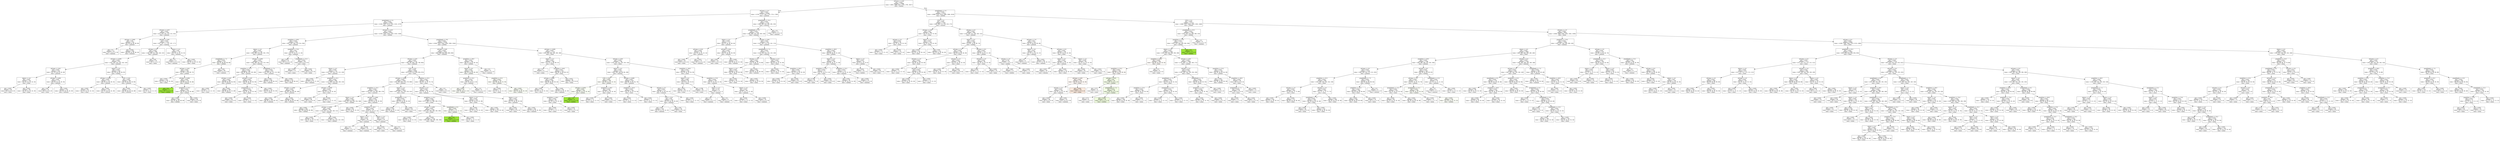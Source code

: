 digraph Tree {
node [shape=box, style="filled", color="black"] ;
0 [label="sdComm <= 0.65\ngini = 0.833\nsamples = 22896\nvalue = [3831, 3849, 3817, 3791, 3791, 3817]\nclass = median", fillcolor="#ffffff"] ;
1 [label="sdComm <= 0.2\ngini = 0.833\nsamples = 10584\nvalue = [1763, 1773, 1799, 1725, 1725, 1799]\nclass = maxmax", fillcolor="#ffffff"] ;
0 -> 1 [labeldistance=2.5, labelangle=45, headlabel="True"] ;
2 [label="graphDepth <= 3.5\ngini = 0.833\nsamples = 9360\nvalue = [1565, 1567, 1579, 1535, 1535, 1579]\nclass = maxmax", fillcolor="#ffffff"] ;
1 -> 2 ;
3 [label="sdComm <= 0.02\ngini = 0.833\nsamples = 1342\nvalue = [215, 215, 241, 215, 215, 241]\nclass = maxmax", fillcolor="#ffffff"] ;
2 -> 3 ;
4 [label="sdComp <= 0.065\ngini = 0.83\nsamples = 320\nvalue = [48, 48, 64, 48, 48, 64]\nclass = maxmax", fillcolor="#ffffff"] ;
3 -> 4 ;
5 [label="gini = 0.5\nsamples = 20\nvalue = [0, 0, 10, 0, 0, 10]\nclass = maxmax", fillcolor="#ffffff"] ;
4 -> 5 ;
6 [label="gini = 0.833\nsamples = 300\nvalue = [48, 48, 54, 48, 48, 54]\nclass = maxmax", fillcolor="#ffffff"] ;
4 -> 6 ;
7 [label="sdComp <= 0.65\ngini = 0.833\nsamples = 1022\nvalue = [167, 167, 177, 167, 167, 177]\nclass = maxmax", fillcolor="#ffffff"] ;
3 -> 7 ;
8 [label="sdComp <= 0.2\ngini = 0.833\nsamples = 896\nvalue = [148, 148, 152, 148, 148, 152]\nclass = maxmax", fillcolor="#ffffff"] ;
7 -> 8 ;
9 [label="sdComm <= 0.065\ngini = 0.833\nsamples = 876\nvalue = [144, 144, 150, 144, 144, 150]\nclass = maxmax", fillcolor="#ffffff"] ;
8 -> 9 ;
10 [label="sdComp <= 0.02\ngini = 0.833\nsamples = 318\nvalue = [52, 50, 58, 50, 50, 58]\nclass = maxmax", fillcolor="#ffffff"] ;
9 -> 10 ;
11 [label="nbproc <= 4.5\ngini = 0.833\nsamples = 144\nvalue = [24, 24, 24, 24, 24, 24]\nclass = mean", fillcolor="#ffffff"] ;
10 -> 11 ;
12 [label="gini = 0.833\nsamples = 48\nvalue = [8, 8, 8, 8, 8, 8]\nclass = mean", fillcolor="#ffffff"] ;
11 -> 12 ;
13 [label="gini = 0.833\nsamples = 96\nvalue = [16, 16, 16, 16, 16, 16]\nclass = mean", fillcolor="#ffffff"] ;
11 -> 13 ;
14 [label="sdComp <= 0.065\ngini = 0.831\nsamples = 174\nvalue = [28, 26, 34, 26, 26, 34]\nclass = maxmax", fillcolor="#ffffff"] ;
10 -> 14 ;
15 [label="gini = 0.83\nsamples = 42\nvalue = [8, 6, 8, 6, 6, 8]\nclass = mean", fillcolor="#ffffff"] ;
14 -> 15 ;
16 [label="gini = 0.831\nsamples = 132\nvalue = [20, 20, 26, 20, 20, 26]\nclass = maxmax", fillcolor="#ffffff"] ;
14 -> 16 ;
17 [label="nbproc <= 4.5\ngini = 0.833\nsamples = 558\nvalue = [92, 94, 92, 94, 94, 92]\nclass = median", fillcolor="#ffffff"] ;
9 -> 17 ;
18 [label="sdComp <= 0.055\ngini = 0.833\nsamples = 212\nvalue = [36, 36, 32, 38, 38, 32]\nclass = minmax", fillcolor="#ffffff"] ;
17 -> 18 ;
19 [label="gini = 0.833\nsamples = 84\nvalue = [14, 14, 14, 14, 14, 14]\nclass = mean", fillcolor="#ffffff"] ;
18 -> 19 ;
20 [label="gini = 0.831\nsamples = 128\nvalue = [22, 22, 18, 24, 24, 18]\nclass = minmax", fillcolor="#ffffff"] ;
18 -> 20 ;
21 [label="CCR <= 0.55\ngini = 0.833\nsamples = 346\nvalue = [56, 58, 60, 56, 56, 60]\nclass = maxmax", fillcolor="#ffffff"] ;
17 -> 21 ;
22 [label="gini = 0.833\nsamples = 274\nvalue = [44, 46, 48, 44, 44, 48]\nclass = maxmax", fillcolor="#ffffff"] ;
21 -> 22 ;
23 [label="gini = 0.833\nsamples = 72\nvalue = [12, 12, 12, 12, 12, 12]\nclass = mean", fillcolor="#ffffff"] ;
21 -> 23 ;
24 [label="gini = 0.82\nsamples = 20\nvalue = [4, 4, 2, 4, 4, 2]\nclass = mean", fillcolor="#ffffff"] ;
8 -> 24 ;
25 [label="nbproc <= 4.5\ngini = 0.83\nsamples = 126\nvalue = [19, 19, 25, 19, 19, 25]\nclass = maxmax", fillcolor="#ffffff"] ;
7 -> 25 ;
26 [label="gini = 0.5\nsamples = 12\nvalue = [0, 0, 6, 0, 0, 6]\nclass = maxmax", fillcolor="#ffffff"] ;
25 -> 26 ;
27 [label="gini = 0.833\nsamples = 114\nvalue = [19, 19, 19, 19, 19, 19]\nclass = mean", fillcolor="#ffffff"] ;
25 -> 27 ;
28 [label="sdComm <= 0.02\ngini = 0.833\nsamples = 8018\nvalue = [1350, 1352, 1338, 1320, 1320, 1338]\nclass = median", fillcolor="#ffffff"] ;
2 -> 28 ;
29 [label="graphSize <= 40.0\ngini = 0.833\nsamples = 1820\nvalue = [302, 302, 294, 314, 314, 294]\nclass = minmax", fillcolor="#ffffff"] ;
28 -> 29 ;
30 [label="nbproc <= 4.5\ngini = 0.833\nsamples = 1740\nvalue = [290, 290, 278, 302, 302, 278]\nclass = minmax", fillcolor="#ffffff"] ;
29 -> 30 ;
31 [label="graphDepth <= 7.5\ngini = 0.833\nsamples = 522\nvalue = [82, 92, 86, 88, 88, 86]\nclass = median", fillcolor="#fefffd"] ;
30 -> 31 ;
32 [label="sdComp <= 0.02\ngini = 0.833\nsamples = 462\nvalue = [74, 84, 72, 80, 80, 72]\nclass = median", fillcolor="#fefffd"] ;
31 -> 32 ;
33 [label="gini = 0.833\nsamples = 144\nvalue = [24, 24, 24, 24, 24, 24]\nclass = mean", fillcolor="#ffffff"] ;
32 -> 33 ;
34 [label="sdComp <= 0.065\ngini = 0.832\nsamples = 318\nvalue = [50, 60, 48, 56, 56, 48]\nclass = median", fillcolor="#fefffc"] ;
32 -> 34 ;
35 [label="gini = 0.0\nsamples = 2\nvalue = [0, 2, 0, 0, 0, 0]\nclass = median", fillcolor="#9de539"] ;
34 -> 35 ;
36 [label="graphSize <= 22.5\ngini = 0.832\nsamples = 316\nvalue = [50, 58, 48, 56, 56, 48]\nclass = median", fillcolor="#fefffd"] ;
34 -> 36 ;
37 [label="gini = 0.832\nsamples = 268\nvalue = [42, 50, 40, 48, 48, 40]\nclass = median", fillcolor="#fefffd"] ;
36 -> 37 ;
38 [label="gini = 0.833\nsamples = 48\nvalue = [8, 8, 8, 8, 8, 8]\nclass = mean", fillcolor="#ffffff"] ;
36 -> 38 ;
39 [label="gini = 0.82\nsamples = 60\nvalue = [8, 8, 14, 8, 8, 14]\nclass = maxmax", fillcolor="#ffffff"] ;
31 -> 39 ;
40 [label="sdComp <= 0.065\ngini = 0.833\nsamples = 1218\nvalue = [208, 198, 192, 214, 214, 192]\nclass = minmax", fillcolor="#ffffff"] ;
30 -> 40 ;
41 [label="graphSize <= 22.5\ngini = 0.833\nsamples = 596\nvalue = [98, 98, 98, 102, 102, 98]\nclass = minmax", fillcolor="#ffffff"] ;
40 -> 41 ;
42 [label="sdComp <= 0.02\ngini = 0.833\nsamples = 368\nvalue = [60, 60, 60, 64, 64, 60]\nclass = minmax", fillcolor="#ffffff"] ;
41 -> 42 ;
43 [label="gini = 0.833\nsamples = 72\nvalue = [12, 12, 12, 12, 12, 12]\nclass = mean", fillcolor="#ffffff"] ;
42 -> 43 ;
44 [label="gini = 0.833\nsamples = 296\nvalue = [48, 48, 48, 52, 52, 48]\nclass = minmax", fillcolor="#ffffff"] ;
42 -> 44 ;
45 [label="sdComp <= 0.02\ngini = 0.833\nsamples = 228\nvalue = [38, 38, 38, 38, 38, 38]\nclass = mean", fillcolor="#ffffff"] ;
41 -> 45 ;
46 [label="graphDepth <= 7.5\ngini = 0.833\nsamples = 108\nvalue = [18, 18, 18, 18, 18, 18]\nclass = mean", fillcolor="#ffffff"] ;
45 -> 46 ;
47 [label="gini = 0.833\nsamples = 36\nvalue = [6, 6, 6, 6, 6, 6]\nclass = mean", fillcolor="#ffffff"] ;
46 -> 47 ;
48 [label="gini = 0.833\nsamples = 72\nvalue = [12, 12, 12, 12, 12, 12]\nclass = mean", fillcolor="#ffffff"] ;
46 -> 48 ;
49 [label="gini = 0.833\nsamples = 120\nvalue = [20, 20, 20, 20, 20, 20]\nclass = mean", fillcolor="#ffffff"] ;
45 -> 49 ;
50 [label="graphDepth <= 7.5\ngini = 0.832\nsamples = 622\nvalue = [110, 100, 94, 112, 112, 94]\nclass = minmax", fillcolor="#ffffff"] ;
40 -> 50 ;
51 [label="gini = 0.832\nsamples = 344\nvalue = [60, 52, 52, 64, 64, 52]\nclass = minmax", fillcolor="#ffffff"] ;
50 -> 51 ;
52 [label="gini = 0.833\nsamples = 278\nvalue = [50, 48, 42, 48, 48, 42]\nclass = mean", fillcolor="#fffefd"] ;
50 -> 52 ;
53 [label="graphSize <= 75.0\ngini = 0.83\nsamples = 80\nvalue = [12, 12, 16, 12, 12, 16]\nclass = maxmax", fillcolor="#ffffff"] ;
29 -> 53 ;
54 [label="gini = 0.812\nsamples = 32\nvalue = [4, 4, 8, 4, 4, 8]\nclass = maxmax", fillcolor="#ffffff"] ;
53 -> 54 ;
55 [label="graphDepth <= 25.5\ngini = 0.833\nsamples = 48\nvalue = [8, 8, 8, 8, 8, 8]\nclass = mean", fillcolor="#ffffff"] ;
53 -> 55 ;
56 [label="gini = 0.833\nsamples = 12\nvalue = [2, 2, 2, 2, 2, 2]\nclass = mean", fillcolor="#ffffff"] ;
55 -> 56 ;
57 [label="gini = 0.833\nsamples = 36\nvalue = [6, 6, 6, 6, 6, 6]\nclass = mean", fillcolor="#ffffff"] ;
55 -> 57 ;
58 [label="graphDepth <= 9.0\ngini = 0.833\nsamples = 6198\nvalue = [1048, 1050, 1044, 1006, 1006, 1044]\nclass = median", fillcolor="#ffffff"] ;
28 -> 58 ;
59 [label="sdComp <= 0.65\ngini = 0.833\nsamples = 5022\nvalue = [844, 846, 858, 808, 808, 858]\nclass = maxmax", fillcolor="#ffffff"] ;
58 -> 59 ;
60 [label="sdComp <= 0.02\ngini = 0.833\nsamples = 4732\nvalue = [796, 792, 804, 768, 768, 804]\nclass = maxmax", fillcolor="#ffffff"] ;
59 -> 60 ;
61 [label="nbproc <= 4.5\ngini = 0.833\nsamples = 724\nvalue = [122, 118, 130, 112, 112, 130]\nclass = maxmax", fillcolor="#ffffff"] ;
60 -> 61 ;
62 [label="gini = 0.832\nsamples = 64\nvalue = [10, 10, 10, 12, 12, 10]\nclass = minmax", fillcolor="#ffffff"] ;
61 -> 62 ;
63 [label="graphSize <= 22.5\ngini = 0.832\nsamples = 660\nvalue = [112, 108, 120, 100, 100, 120]\nclass = maxmax", fillcolor="#ffffff"] ;
61 -> 63 ;
64 [label="sdComm <= 0.065\ngini = 0.832\nsamples = 540\nvalue = [92, 88, 100, 80, 80, 100]\nclass = maxmax", fillcolor="#ffffff"] ;
63 -> 64 ;
65 [label="gini = 0.831\nsamples = 280\nvalue = [48, 48, 52, 40, 40, 52]\nclass = maxmax", fillcolor="#ffffff"] ;
64 -> 65 ;
66 [label="gini = 0.832\nsamples = 260\nvalue = [44, 40, 48, 40, 40, 48]\nclass = maxmax", fillcolor="#ffffff"] ;
64 -> 66 ;
67 [label="sdComm <= 0.065\ngini = 0.833\nsamples = 120\nvalue = [20, 20, 20, 20, 20, 20]\nclass = mean", fillcolor="#ffffff"] ;
63 -> 67 ;
68 [label="gini = 0.833\nsamples = 48\nvalue = [8, 8, 8, 8, 8, 8]\nclass = mean", fillcolor="#ffffff"] ;
67 -> 68 ;
69 [label="gini = 0.833\nsamples = 72\nvalue = [12, 12, 12, 12, 12, 12]\nclass = mean", fillcolor="#ffffff"] ;
67 -> 69 ;
70 [label="CCR <= 0.55\ngini = 0.833\nsamples = 4008\nvalue = [674, 674, 674, 656, 656, 674]\nclass = mean", fillcolor="#ffffff"] ;
60 -> 70 ;
71 [label="sdComm <= 0.065\ngini = 0.833\nsamples = 3540\nvalue = [592, 592, 600, 578, 578, 600]\nclass = maxmax", fillcolor="#ffffff"] ;
70 -> 71 ;
72 [label="graphSize <= 22.5\ngini = 0.833\nsamples = 1622\nvalue = [270, 276, 278, 260, 260, 278]\nclass = maxmax", fillcolor="#ffffff"] ;
71 -> 72 ;
73 [label="nbproc <= 4.5\ngini = 0.833\nsamples = 1462\nvalue = [246, 252, 248, 234, 234, 248]\nclass = median", fillcolor="#fffffe"] ;
72 -> 73 ;
74 [label="gini = 0.833\nsamples = 560\nvalue = [96, 100, 96, 86, 86, 96]\nclass = median", fillcolor="#fefffd"] ;
73 -> 74 ;
75 [label="sdComp <= 0.065\ngini = 0.833\nsamples = 902\nvalue = [150, 152, 152, 148, 148, 152]\nclass = median", fillcolor="#ffffff"] ;
73 -> 75 ;
76 [label="gini = 0.833\nsamples = 192\nvalue = [32, 32, 32, 32, 32, 32]\nclass = mean", fillcolor="#ffffff"] ;
75 -> 76 ;
77 [label="gini = 0.833\nsamples = 710\nvalue = [118, 120, 120, 116, 116, 120]\nclass = median", fillcolor="#ffffff"] ;
75 -> 77 ;
78 [label="sdComp <= 0.065\ngini = 0.832\nsamples = 160\nvalue = [24, 24, 30, 26, 26, 30]\nclass = maxmax", fillcolor="#ffffff"] ;
72 -> 78 ;
79 [label="gini = 0.833\nsamples = 96\nvalue = [16, 16, 16, 16, 16, 16]\nclass = mean", fillcolor="#ffffff"] ;
78 -> 79 ;
80 [label="graphSize <= 40.0\ngini = 0.824\nsamples = 64\nvalue = [8, 8, 14, 10, 10, 14]\nclass = maxmax", fillcolor="#ffffff"] ;
78 -> 80 ;
81 [label="nbproc <= 4.5\ngini = 0.821\nsamples = 36\nvalue = [4, 4, 8, 6, 6, 8]\nclass = maxmax", fillcolor="#ffffff"] ;
80 -> 81 ;
82 [label="gini = 0.5\nsamples = 4\nvalue = [0, 0, 2, 0, 0, 2]\nclass = maxmax", fillcolor="#ffffff"] ;
81 -> 82 ;
83 [label="gini = 0.828\nsamples = 32\nvalue = [4, 4, 6, 6, 6, 6]\nclass = maxmax", fillcolor="#ffffff"] ;
81 -> 83 ;
84 [label="nbproc <= 4.5\ngini = 0.827\nsamples = 28\nvalue = [4, 4, 6, 4, 4, 6]\nclass = maxmax", fillcolor="#ffffff"] ;
80 -> 84 ;
85 [label="gini = 0.833\nsamples = 24\nvalue = [4, 4, 4, 4, 4, 4]\nclass = mean", fillcolor="#ffffff"] ;
84 -> 85 ;
86 [label="gini = 0.5\nsamples = 4\nvalue = [0, 0, 2, 0, 0, 2]\nclass = maxmax", fillcolor="#ffffff"] ;
84 -> 86 ;
87 [label="nbproc <= 4.5\ngini = 0.833\nsamples = 1918\nvalue = [322, 316, 322, 318, 318, 322]\nclass = mean", fillcolor="#ffffff"] ;
71 -> 87 ;
88 [label="graphDepth <= 6.5\ngini = 0.832\nsamples = 316\nvalue = [50, 50, 50, 58, 58, 50]\nclass = minmax", fillcolor="#ffffff"] ;
87 -> 88 ;
89 [label="gini = 0.832\nsamples = 280\nvalue = [44, 44, 44, 52, 52, 44]\nclass = minmax", fillcolor="#ffffff"] ;
88 -> 89 ;
90 [label="gini = 0.833\nsamples = 36\nvalue = [6, 6, 6, 6, 6, 6]\nclass = mean", fillcolor="#ffffff"] ;
88 -> 90 ;
91 [label="graphSize <= 22.5\ngini = 0.833\nsamples = 1602\nvalue = [272, 266, 272, 260, 260, 272]\nclass = mean", fillcolor="#ffffff"] ;
87 -> 91 ;
92 [label="sdComp <= 0.065\ngini = 0.833\nsamples = 1528\nvalue = [260, 252, 260, 248, 248, 260]\nclass = mean", fillcolor="#ffffff"] ;
91 -> 92 ;
93 [label="gini = 0.833\nsamples = 312\nvalue = [52, 52, 52, 52, 52, 52]\nclass = mean", fillcolor="#ffffff"] ;
92 -> 93 ;
94 [label="gini = 0.833\nsamples = 1216\nvalue = [208, 200, 208, 196, 196, 208]\nclass = mean", fillcolor="#ffffff"] ;
92 -> 94 ;
95 [label="graphDepth <= 6.5\ngini = 0.833\nsamples = 74\nvalue = [12, 14, 12, 12, 12, 12]\nclass = median", fillcolor="#fcfef9"] ;
91 -> 95 ;
96 [label="gini = 0.0\nsamples = 2\nvalue = [0, 2, 0, 0, 0, 0]\nclass = median", fillcolor="#9de539"] ;
95 -> 96 ;
97 [label="gini = 0.833\nsamples = 72\nvalue = [12, 12, 12, 12, 12, 12]\nclass = mean", fillcolor="#ffffff"] ;
95 -> 97 ;
98 [label="graphSize <= 22.5\ngini = 0.833\nsamples = 468\nvalue = [82, 82, 74, 78, 78, 74]\nclass = mean", fillcolor="#ffffff"] ;
70 -> 98 ;
99 [label="sdComp <= 0.2\ngini = 0.833\nsamples = 452\nvalue = [74, 74, 74, 78, 78, 74]\nclass = minmax", fillcolor="#ffffff"] ;
98 -> 99 ;
100 [label="nbproc <= 4.5\ngini = 0.833\nsamples = 244\nvalue = [42, 42, 38, 42, 42, 38]\nclass = mean", fillcolor="#ffffff"] ;
99 -> 100 ;
101 [label="gini = 0.833\nsamples = 84\nvalue = [14, 14, 14, 14, 14, 14]\nclass = mean", fillcolor="#ffffff"] ;
100 -> 101 ;
102 [label="gini = 0.832\nsamples = 160\nvalue = [28, 28, 24, 28, 28, 24]\nclass = mean", fillcolor="#ffffff"] ;
100 -> 102 ;
103 [label="nbproc <= 4.5\ngini = 0.833\nsamples = 208\nvalue = [32, 32, 36, 36, 36, 36]\nclass = maxmax", fillcolor="#ffffff"] ;
99 -> 103 ;
104 [label="gini = 0.833\nsamples = 48\nvalue = [8, 8, 8, 8, 8, 8]\nclass = mean", fillcolor="#ffffff"] ;
103 -> 104 ;
105 [label="gini = 0.832\nsamples = 160\nvalue = [24, 24, 28, 28, 28, 28]\nclass = maxmax", fillcolor="#ffffff"] ;
103 -> 105 ;
106 [label="gini = 0.5\nsamples = 16\nvalue = [8, 8, 0, 0, 0, 0]\nclass = mean", fillcolor="#ffffff"] ;
98 -> 106 ;
107 [label="graphSize <= 40.0\ngini = 0.831\nsamples = 290\nvalue = [48, 54, 54, 40, 40, 54]\nclass = median", fillcolor="#ffffff"] ;
59 -> 107 ;
108 [label="nbproc <= 4.5\ngini = 0.831\nsamples = 282\nvalue = [48, 54, 50, 40, 40, 50]\nclass = median", fillcolor="#fdfffc"] ;
107 -> 108 ;
109 [label="graphSize <= 22.5\ngini = 0.814\nsamples = 90\nvalue = [16, 18, 20, 8, 8, 20]\nclass = maxmax", fillcolor="#ffffff"] ;
108 -> 109 ;
110 [label="gini = 0.819\nsamples = 82\nvalue = [16, 18, 16, 8, 8, 16]\nclass = median", fillcolor="#fcfef9"] ;
109 -> 110 ;
111 [label="gini = 0.5\nsamples = 8\nvalue = [0, 0, 4, 0, 0, 4]\nclass = maxmax", fillcolor="#ffffff"] ;
109 -> 111 ;
112 [label="graphSize <= 22.5\ngini = 0.833\nsamples = 192\nvalue = [32, 36, 30, 32, 32, 30]\nclass = median", fillcolor="#fdfefa"] ;
108 -> 112 ;
113 [label="gini = 0.833\nsamples = 72\nvalue = [12, 12, 12, 12, 12, 12]\nclass = mean", fillcolor="#ffffff"] ;
112 -> 113 ;
114 [label="gini = 0.832\nsamples = 120\nvalue = [20, 24, 18, 20, 20, 18]\nclass = median", fillcolor="#fbfef7"] ;
112 -> 114 ;
115 [label="gini = 0.5\nsamples = 8\nvalue = [0, 0, 4, 0, 0, 4]\nclass = maxmax", fillcolor="#ffffff"] ;
107 -> 115 ;
116 [label="sdComm <= 0.065\ngini = 0.833\nsamples = 1176\nvalue = [204, 204, 186, 198, 198, 186]\nclass = mean", fillcolor="#ffffff"] ;
58 -> 116 ;
117 [label="nbproc <= 4.5\ngini = 0.831\nsamples = 380\nvalue = [70, 70, 52, 68, 68, 52]\nclass = mean", fillcolor="#ffffff"] ;
116 -> 117 ;
118 [label="gini = 0.5\nsamples = 4\nvalue = [2, 2, 0, 0, 0, 0]\nclass = mean", fillcolor="#ffffff"] ;
117 -> 118 ;
119 [label="graphSize <= 40.0\ngini = 0.831\nsamples = 376\nvalue = [68, 68, 52, 68, 68, 52]\nclass = mean", fillcolor="#ffffff"] ;
117 -> 119 ;
120 [label="sdComp <= 0.065\ngini = 0.833\nsamples = 280\nvalue = [48, 48, 44, 48, 48, 44]\nclass = mean", fillcolor="#ffffff"] ;
119 -> 120 ;
121 [label="gini = 0.831\nsamples = 176\nvalue = [32, 32, 24, 32, 32, 24]\nclass = mean", fillcolor="#ffffff"] ;
120 -> 121 ;
122 [label="gini = 0.831\nsamples = 104\nvalue = [16, 16, 20, 16, 16, 20]\nclass = maxmax", fillcolor="#ffffff"] ;
120 -> 122 ;
123 [label="gini = 0.812\nsamples = 96\nvalue = [20, 20, 8, 20, 20, 8]\nclass = mean", fillcolor="#ffffff"] ;
119 -> 123 ;
124 [label="sdComp <= 0.65\ngini = 0.833\nsamples = 796\nvalue = [134, 134, 134, 130, 130, 134]\nclass = mean", fillcolor="#ffffff"] ;
116 -> 124 ;
125 [label="nbproc <= 4.5\ngini = 0.833\nsamples = 612\nvalue = [100, 104, 108, 96, 96, 108]\nclass = maxmax", fillcolor="#ffffff"] ;
124 -> 125 ;
126 [label="CCR <= 0.55\ngini = 0.833\nsamples = 196\nvalue = [32, 36, 32, 32, 32, 32]\nclass = median", fillcolor="#fdfefa"] ;
125 -> 126 ;
127 [label="sdComp <= 0.055\ngini = 0.832\nsamples = 100\nvalue = [16, 20, 16, 16, 16, 16]\nclass = median", fillcolor="#fafef6"] ;
126 -> 127 ;
128 [label="graphSize <= 40.0\ngini = 0.833\nsamples = 96\nvalue = [16, 16, 16, 16, 16, 16]\nclass = mean", fillcolor="#ffffff"] ;
127 -> 128 ;
129 [label="gini = 0.833\nsamples = 72\nvalue = [12, 12, 12, 12, 12, 12]\nclass = mean", fillcolor="#ffffff"] ;
128 -> 129 ;
130 [label="gini = 0.833\nsamples = 24\nvalue = [4, 4, 4, 4, 4, 4]\nclass = mean", fillcolor="#ffffff"] ;
128 -> 130 ;
131 [label="gini = 0.0\nsamples = 4\nvalue = [0, 4, 0, 0, 0, 0]\nclass = median", fillcolor="#9de539"] ;
127 -> 131 ;
132 [label="graphSize <= 40.0\ngini = 0.833\nsamples = 96\nvalue = [16, 16, 16, 16, 16, 16]\nclass = mean", fillcolor="#ffffff"] ;
126 -> 132 ;
133 [label="gini = 0.833\nsamples = 72\nvalue = [12, 12, 12, 12, 12, 12]\nclass = mean", fillcolor="#ffffff"] ;
132 -> 133 ;
134 [label="gini = 0.833\nsamples = 24\nvalue = [4, 4, 4, 4, 4, 4]\nclass = mean", fillcolor="#ffffff"] ;
132 -> 134 ;
135 [label="sdComp <= 0.065\ngini = 0.832\nsamples = 416\nvalue = [68, 68, 76, 64, 64, 76]\nclass = maxmax", fillcolor="#ffffff"] ;
125 -> 135 ;
136 [label="graphSize <= 65.0\ngini = 0.833\nsamples = 144\nvalue = [24, 24, 24, 24, 24, 24]\nclass = mean", fillcolor="#ffffff"] ;
135 -> 136 ;
137 [label="gini = 0.833\nsamples = 72\nvalue = [12, 12, 12, 12, 12, 12]\nclass = mean", fillcolor="#ffffff"] ;
136 -> 137 ;
138 [label="gini = 0.833\nsamples = 72\nvalue = [12, 12, 12, 12, 12, 12]\nclass = mean", fillcolor="#ffffff"] ;
136 -> 138 ;
139 [label="sdComp <= 0.2\ngini = 0.831\nsamples = 272\nvalue = [44, 44, 52, 40, 40, 52]\nclass = maxmax", fillcolor="#ffffff"] ;
135 -> 139 ;
140 [label="CCR <= 0.55\ngini = 0.83\nsamples = 200\nvalue = [32, 32, 40, 28, 28, 40]\nclass = maxmax", fillcolor="#ffffff"] ;
139 -> 140 ;
141 [label="gini = 0.83\nsamples = 160\nvalue = [24, 24, 32, 24, 24, 32]\nclass = maxmax", fillcolor="#ffffff"] ;
140 -> 141 ;
142 [label="gini = 0.82\nsamples = 40\nvalue = [8, 8, 8, 4, 4, 8]\nclass = mean", fillcolor="#ffffff"] ;
140 -> 142 ;
143 [label="gini = 0.833\nsamples = 72\nvalue = [12, 12, 12, 12, 12, 12]\nclass = mean", fillcolor="#ffffff"] ;
139 -> 143 ;
144 [label="graphSize <= 40.0\ngini = 0.831\nsamples = 184\nvalue = [34, 30, 26, 34, 34, 26]\nclass = mean", fillcolor="#ffffff"] ;
124 -> 144 ;
145 [label="nbproc <= 4.5\ngini = 0.806\nsamples = 84\nvalue = [18, 18, 6, 18, 18, 6]\nclass = mean", fillcolor="#ffffff"] ;
144 -> 145 ;
146 [label="gini = 0.812\nsamples = 48\nvalue = [10, 10, 4, 10, 10, 4]\nclass = mean", fillcolor="#ffffff"] ;
145 -> 146 ;
147 [label="gini = 0.796\nsamples = 36\nvalue = [8, 8, 2, 8, 8, 2]\nclass = mean", fillcolor="#ffffff"] ;
145 -> 147 ;
148 [label="graphSize <= 75.0\ngini = 0.829\nsamples = 100\nvalue = [16, 12, 20, 16, 16, 20]\nclass = maxmax", fillcolor="#ffffff"] ;
144 -> 148 ;
149 [label="nbproc <= 4.5\ngini = 0.722\nsamples = 12\nvalue = [0, 0, 2, 4, 4, 2]\nclass = minmax", fillcolor="#ffffff"] ;
148 -> 149 ;
150 [label="gini = 0.5\nsamples = 4\nvalue = [0, 0, 2, 0, 0, 2]\nclass = maxmax", fillcolor="#ffffff"] ;
149 -> 150 ;
151 [label="gini = 0.5\nsamples = 8\nvalue = [0, 0, 0, 4, 4, 0]\nclass = minmax", fillcolor="#ffffff"] ;
149 -> 151 ;
152 [label="nbproc <= 4.5\ngini = 0.827\nsamples = 88\nvalue = [16, 12, 18, 12, 12, 18]\nclass = maxmax", fillcolor="#ffffff"] ;
148 -> 152 ;
153 [label="gini = 0.833\nsamples = 72\nvalue = [12, 12, 12, 12, 12, 12]\nclass = mean", fillcolor="#ffffff"] ;
152 -> 153 ;
154 [label="gini = 0.656\nsamples = 16\nvalue = [4, 0, 6, 0, 0, 6]\nclass = maxmax", fillcolor="#ffffff"] ;
152 -> 154 ;
155 [label="graphDepth <= 25.5\ngini = 0.833\nsamples = 1224\nvalue = [198, 206, 220, 190, 190, 220]\nclass = maxmax", fillcolor="#ffffff"] ;
1 -> 155 ;
156 [label="graphDepth <= 3.5\ngini = 0.833\nsamples = 1220\nvalue = [198, 206, 218, 190, 190, 218]\nclass = maxmax", fillcolor="#ffffff"] ;
155 -> 156 ;
157 [label="nbproc <= 4.5\ngini = 0.833\nsamples = 270\nvalue = [44, 42, 44, 48, 48, 44]\nclass = minmax", fillcolor="#ffffff"] ;
156 -> 157 ;
158 [label="sdComp <= 0.55\ngini = 0.829\nsamples = 68\nvalue = [10, 10, 14, 10, 10, 14]\nclass = maxmax", fillcolor="#ffffff"] ;
157 -> 158 ;
159 [label="gini = 0.833\nsamples = 36\nvalue = [6, 6, 6, 6, 6, 6]\nclass = mean", fillcolor="#ffffff"] ;
158 -> 159 ;
160 [label="gini = 0.812\nsamples = 32\nvalue = [4, 4, 8, 4, 4, 8]\nclass = maxmax", fillcolor="#ffffff"] ;
158 -> 160 ;
161 [label="sdComp <= 0.65\ngini = 0.832\nsamples = 202\nvalue = [34, 32, 30, 38, 38, 30]\nclass = minmax", fillcolor="#ffffff"] ;
157 -> 161 ;
162 [label="gini = 0.827\nsamples = 30\nvalue = [6, 4, 4, 6, 6, 4]\nclass = mean", fillcolor="#ffffff"] ;
161 -> 162 ;
163 [label="gini = 0.832\nsamples = 172\nvalue = [28, 28, 26, 32, 32, 26]\nclass = minmax", fillcolor="#ffffff"] ;
161 -> 163 ;
164 [label="sdComp <= 0.65\ngini = 0.832\nsamples = 950\nvalue = [154, 164, 174, 142, 142, 174]\nclass = maxmax", fillcolor="#ffffff"] ;
156 -> 164 ;
165 [label="graphDepth <= 7.5\ngini = 0.833\nsamples = 712\nvalue = [118, 118, 128, 110, 110, 128]\nclass = maxmax", fillcolor="#ffffff"] ;
164 -> 165 ;
166 [label="sdComp <= 0.2\ngini = 0.833\nsamples = 488\nvalue = [78, 78, 88, 78, 78, 88]\nclass = maxmax", fillcolor="#ffffff"] ;
165 -> 166 ;
167 [label="nbproc <= 4.5\ngini = 0.833\nsamples = 228\nvalue = [38, 38, 38, 38, 38, 38]\nclass = mean", fillcolor="#ffffff"] ;
166 -> 167 ;
168 [label="gini = 0.833\nsamples = 84\nvalue = [14, 14, 14, 14, 14, 14]\nclass = mean", fillcolor="#ffffff"] ;
167 -> 168 ;
169 [label="gini = 0.833\nsamples = 144\nvalue = [24, 24, 24, 24, 24, 24]\nclass = mean", fillcolor="#ffffff"] ;
167 -> 169 ;
170 [label="gini = 0.831\nsamples = 260\nvalue = [40, 40, 50, 40, 40, 50]\nclass = maxmax", fillcolor="#ffffff"] ;
166 -> 170 ;
171 [label="sdComp <= 0.2\ngini = 0.832\nsamples = 224\nvalue = [40, 40, 40, 32, 32, 40]\nclass = mean", fillcolor="#ffffff"] ;
165 -> 171 ;
172 [label="gini = 0.825\nsamples = 104\nvalue = [20, 20, 20, 12, 12, 20]\nclass = mean", fillcolor="#ffffff"] ;
171 -> 172 ;
173 [label="graphSize <= 65.0\ngini = 0.833\nsamples = 120\nvalue = [20, 20, 20, 20, 20, 20]\nclass = mean", fillcolor="#ffffff"] ;
171 -> 173 ;
174 [label="gini = 0.833\nsamples = 84\nvalue = [14, 14, 14, 14, 14, 14]\nclass = mean", fillcolor="#ffffff"] ;
173 -> 174 ;
175 [label="gini = 0.833\nsamples = 36\nvalue = [6, 6, 6, 6, 6, 6]\nclass = mean", fillcolor="#ffffff"] ;
173 -> 175 ;
176 [label="graphSize <= 40.0\ngini = 0.829\nsamples = 238\nvalue = [36, 46, 46, 32, 32, 46]\nclass = median", fillcolor="#ffffff"] ;
164 -> 176 ;
177 [label="nbproc <= 4.5\ngini = 0.825\nsamples = 184\nvalue = [28, 36, 38, 22, 22, 38]\nclass = maxmax", fillcolor="#ffffff"] ;
176 -> 177 ;
178 [label="graphSize <= 22.5\ngini = 0.824\nsamples = 72\nvalue = [14, 14, 14, 8, 8, 14]\nclass = mean", fillcolor="#ffffff"] ;
177 -> 178 ;
179 [label="gini = 0.796\nsamples = 36\nvalue = [8, 8, 8, 2, 2, 8]\nclass = mean", fillcolor="#ffffff"] ;
178 -> 179 ;
180 [label="gini = 0.833\nsamples = 36\nvalue = [6, 6, 6, 6, 6, 6]\nclass = mean", fillcolor="#ffffff"] ;
178 -> 180 ;
181 [label="graphSize <= 22.5\ngini = 0.823\nsamples = 112\nvalue = [14, 22, 24, 14, 14, 24]\nclass = maxmax", fillcolor="#ffffff"] ;
177 -> 181 ;
182 [label="gini = 0.831\nsamples = 96\nvalue = [14, 18, 18, 14, 14, 18]\nclass = median", fillcolor="#ffffff"] ;
181 -> 182 ;
183 [label="gini = 0.656\nsamples = 16\nvalue = [0, 4, 6, 0, 0, 6]\nclass = maxmax", fillcolor="#ffffff"] ;
181 -> 183 ;
184 [label="nbproc <= 4.5\ngini = 0.831\nsamples = 54\nvalue = [8, 10, 8, 10, 10, 8]\nclass = median", fillcolor="#ffffff"] ;
176 -> 184 ;
185 [label="gini = 0.815\nsamples = 18\nvalue = [2, 4, 2, 4, 4, 2]\nclass = median", fillcolor="#ffffff"] ;
184 -> 185 ;
186 [label="gini = 0.833\nsamples = 36\nvalue = [6, 6, 6, 6, 6, 6]\nclass = mean", fillcolor="#ffffff"] ;
184 -> 186 ;
187 [label="gini = 0.5\nsamples = 4\nvalue = [0, 0, 2, 0, 0, 2]\nclass = maxmax", fillcolor="#ffffff"] ;
155 -> 187 ;
188 [label="graphDepth <= 3.5\ngini = 0.833\nsamples = 12312\nvalue = [2068, 2076, 2018, 2066, 2066, 2018]\nclass = median", fillcolor="#ffffff"] ;
0 -> 188 [labeldistance=2.5, labelangle=-45, headlabel="False"] ;
189 [label="CCR <= 5.5\ngini = 0.832\nsamples = 1180\nvalue = [200, 204, 172, 216, 216, 172]\nclass = minmax", fillcolor="#ffffff"] ;
188 -> 189 ;
190 [label="sdComp <= 0.65\ngini = 0.83\nsamples = 380\nvalue = [70, 70, 50, 70, 70, 50]\nclass = mean", fillcolor="#ffffff"] ;
189 -> 190 ;
191 [label="sdComp <= 0.2\ngini = 0.833\nsamples = 96\nvalue = [16, 16, 16, 16, 16, 16]\nclass = mean", fillcolor="#ffffff"] ;
190 -> 191 ;
192 [label="gini = 0.833\nsamples = 72\nvalue = [12, 12, 12, 12, 12, 12]\nclass = mean", fillcolor="#ffffff"] ;
191 -> 192 ;
193 [label="gini = 0.833\nsamples = 24\nvalue = [4, 4, 4, 4, 4, 4]\nclass = mean", fillcolor="#ffffff"] ;
191 -> 193 ;
194 [label="nbproc <= 4.5\ngini = 0.827\nsamples = 284\nvalue = [54, 54, 34, 54, 54, 34]\nclass = mean", fillcolor="#ffffff"] ;
190 -> 194 ;
195 [label="gini = 0.822\nsamples = 132\nvalue = [26, 26, 14, 26, 26, 14]\nclass = mean", fillcolor="#ffffff"] ;
194 -> 195 ;
196 [label="gini = 0.83\nsamples = 152\nvalue = [28, 28, 20, 28, 28, 20]\nclass = mean", fillcolor="#ffffff"] ;
194 -> 196 ;
197 [label="sdComp <= 6.5\ngini = 0.832\nsamples = 800\nvalue = [130, 134, 122, 146, 146, 122]\nclass = minmax", fillcolor="#ffffff"] ;
189 -> 197 ;
198 [label="nbproc <= 4.5\ngini = 0.833\nsamples = 468\nvalue = [76, 80, 76, 80, 80, 76]\nclass = median", fillcolor="#ffffff"] ;
197 -> 198 ;
199 [label="sdComp <= 2.0\ngini = 0.833\nsamples = 348\nvalue = [58, 58, 58, 58, 58, 58]\nclass = mean", fillcolor="#ffffff"] ;
198 -> 199 ;
200 [label="sdComm <= 2.0\ngini = 0.833\nsamples = 240\nvalue = [40, 40, 40, 40, 40, 40]\nclass = mean", fillcolor="#ffffff"] ;
199 -> 200 ;
201 [label="gini = 0.833\nsamples = 72\nvalue = [12, 12, 12, 12, 12, 12]\nclass = mean", fillcolor="#ffffff"] ;
200 -> 201 ;
202 [label="sdComm <= 6.5\ngini = 0.833\nsamples = 168\nvalue = [28, 28, 28, 28, 28, 28]\nclass = mean", fillcolor="#ffffff"] ;
200 -> 202 ;
203 [label="gini = 0.833\nsamples = 96\nvalue = [16, 16, 16, 16, 16, 16]\nclass = mean", fillcolor="#ffffff"] ;
202 -> 203 ;
204 [label="gini = 0.833\nsamples = 72\nvalue = [12, 12, 12, 12, 12, 12]\nclass = mean", fillcolor="#ffffff"] ;
202 -> 204 ;
205 [label="sdComm <= 5.5\ngini = 0.833\nsamples = 108\nvalue = [18, 18, 18, 18, 18, 18]\nclass = mean", fillcolor="#ffffff"] ;
199 -> 205 ;
206 [label="gini = 0.833\nsamples = 60\nvalue = [10, 10, 10, 10, 10, 10]\nclass = mean", fillcolor="#ffffff"] ;
205 -> 206 ;
207 [label="gini = 0.833\nsamples = 48\nvalue = [8, 8, 8, 8, 8, 8]\nclass = mean", fillcolor="#ffffff"] ;
205 -> 207 ;
208 [label="sdComm <= 6.5\ngini = 0.832\nsamples = 120\nvalue = [18, 22, 18, 22, 22, 18]\nclass = median", fillcolor="#ffffff"] ;
198 -> 208 ;
209 [label="sdComm <= 2.0\ngini = 0.833\nsamples = 96\nvalue = [16, 16, 16, 16, 16, 16]\nclass = mean", fillcolor="#ffffff"] ;
208 -> 209 ;
210 [label="gini = 0.833\nsamples = 72\nvalue = [12, 12, 12, 12, 12, 12]\nclass = mean", fillcolor="#ffffff"] ;
209 -> 210 ;
211 [label="gini = 0.833\nsamples = 24\nvalue = [4, 4, 4, 4, 4, 4]\nclass = mean", fillcolor="#ffffff"] ;
209 -> 211 ;
212 [label="sdComp <= 2.0\ngini = 0.792\nsamples = 24\nvalue = [2, 6, 2, 6, 6, 2]\nclass = median", fillcolor="#ffffff"] ;
208 -> 212 ;
213 [label="gini = 0.667\nsamples = 12\nvalue = [0, 4, 0, 4, 4, 0]\nclass = median", fillcolor="#ffffff"] ;
212 -> 213 ;
214 [label="gini = 0.833\nsamples = 12\nvalue = [2, 2, 2, 2, 2, 2]\nclass = mean", fillcolor="#ffffff"] ;
212 -> 214 ;
215 [label="sdComm <= 2.0\ngini = 0.83\nsamples = 332\nvalue = [54, 54, 46, 66, 66, 46]\nclass = minmax", fillcolor="#ffffff"] ;
197 -> 215 ;
216 [label="nbproc <= 4.5\ngini = 0.812\nsamples = 96\nvalue = [12, 12, 12, 24, 24, 12]\nclass = minmax", fillcolor="#ffffff"] ;
215 -> 216 ;
217 [label="gini = 0.5\nsamples = 8\nvalue = [0, 0, 0, 4, 4, 0]\nclass = minmax", fillcolor="#ffffff"] ;
216 -> 217 ;
218 [label="gini = 0.822\nsamples = 88\nvalue = [12, 12, 12, 20, 20, 12]\nclass = minmax", fillcolor="#ffffff"] ;
216 -> 218 ;
219 [label="sdComm <= 6.5\ngini = 0.832\nsamples = 236\nvalue = [42, 42, 34, 42, 42, 34]\nclass = mean", fillcolor="#ffffff"] ;
215 -> 219 ;
220 [label="nbproc <= 4.5\ngini = 0.831\nsamples = 168\nvalue = [28, 28, 24, 32, 32, 24]\nclass = minmax", fillcolor="#ffffff"] ;
219 -> 220 ;
221 [label="gini = 0.827\nsamples = 56\nvalue = [8, 8, 8, 12, 12, 8]\nclass = minmax", fillcolor="#ffffff"] ;
220 -> 221 ;
222 [label="gini = 0.832\nsamples = 112\nvalue = [20, 20, 16, 20, 20, 16]\nclass = mean", fillcolor="#ffffff"] ;
220 -> 222 ;
223 [label="nbproc <= 4.5\ngini = 0.829\nsamples = 68\nvalue = [14, 14, 10, 10, 10, 10]\nclass = mean", fillcolor="#ffffff"] ;
219 -> 223 ;
224 [label="gini = 0.833\nsamples = 36\nvalue = [6, 6, 6, 6, 6, 6]\nclass = mean", fillcolor="#ffffff"] ;
223 -> 224 ;
225 [label="gini = 0.812\nsamples = 32\nvalue = [8, 8, 4, 4, 4, 4]\nclass = mean", fillcolor="#ffffff"] ;
223 -> 225 ;
226 [label="CCR <= 5.5\ngini = 0.833\nsamples = 11132\nvalue = [1868, 1872, 1846, 1850, 1850, 1846]\nclass = median", fillcolor="#ffffff"] ;
188 -> 226 ;
227 [label="graphDepth <= 25.5\ngini = 0.833\nsamples = 1280\nvalue = [220, 224, 210, 208, 208, 210]\nclass = median", fillcolor="#fffffe"] ;
226 -> 227 ;
228 [label="graphSize <= 75.0\ngini = 0.833\nsamples = 1272\nvalue = [220, 224, 206, 208, 208, 206]\nclass = median", fillcolor="#fffffe"] ;
227 -> 228 ;
229 [label="nbproc <= 4.5\ngini = 0.833\nsamples = 1268\nvalue = [220, 220, 206, 208, 208, 206]\nclass = mean", fillcolor="#ffffff"] ;
228 -> 229 ;
230 [label="graphSize <= 40.0\ngini = 0.829\nsamples = 208\nvalue = [44, 40, 34, 28, 28, 34]\nclass = mean", fillcolor="#fefcfa"] ;
229 -> 230 ;
231 [label="graphSize <= 22.5\ngini = 0.831\nsamples = 200\nvalue = [40, 36, 34, 28, 28, 34]\nclass = mean", fillcolor="#fefcfa"] ;
230 -> 231 ;
232 [label="sdComp <= 0.65\ngini = 0.831\nsamples = 156\nvalue = [32, 24, 26, 24, 24, 26]\nclass = mean", fillcolor="#fef9f6"] ;
231 -> 232 ;
233 [label="sdComp <= 0.2\ngini = 0.833\nsamples = 100\nvalue = [16, 16, 18, 16, 16, 18]\nclass = maxmax", fillcolor="#ffffff"] ;
232 -> 233 ;
234 [label="gini = 0.833\nsamples = 48\nvalue = [8, 8, 8, 8, 8, 8]\nclass = mean", fillcolor="#ffffff"] ;
233 -> 234 ;
235 [label="gini = 0.831\nsamples = 52\nvalue = [8, 8, 10, 8, 8, 10]\nclass = maxmax", fillcolor="#ffffff"] ;
233 -> 235 ;
236 [label="gini = 0.816\nsamples = 56\nvalue = [16, 8, 8, 8, 8, 8]\nclass = mean", fillcolor="#fbeade"] ;
232 -> 236 ;
237 [label="sdComp <= 0.55\ngini = 0.81\nsamples = 44\nvalue = [8, 12, 8, 4, 4, 8]\nclass = median", fillcolor="#f4fce9"] ;
231 -> 237 ;
238 [label="gini = 0.75\nsamples = 8\nvalue = [2, 2, 2, 0, 0, 2]\nclass = mean", fillcolor="#ffffff"] ;
237 -> 238 ;
239 [label="graphDepth <= 7.5\ngini = 0.815\nsamples = 36\nvalue = [6, 10, 6, 4, 4, 6]\nclass = median", fillcolor="#f2fce5"] ;
237 -> 239 ;
240 [label="gini = 0.75\nsamples = 8\nvalue = [2, 2, 2, 0, 0, 2]\nclass = mean", fillcolor="#ffffff"] ;
239 -> 240 ;
241 [label="gini = 0.816\nsamples = 28\nvalue = [4, 8, 4, 4, 4, 4]\nclass = median", fillcolor="#effbde"] ;
239 -> 241 ;
242 [label="gini = 0.5\nsamples = 8\nvalue = [4, 4, 0, 0, 0, 0]\nclass = mean", fillcolor="#ffffff"] ;
230 -> 242 ;
243 [label="sdComp <= 0.65\ngini = 0.833\nsamples = 1060\nvalue = [176, 180, 172, 180, 180, 172]\nclass = median", fillcolor="#ffffff"] ;
229 -> 243 ;
244 [label="sdComp <= 0.2\ngini = 0.833\nsamples = 816\nvalue = [136, 136, 136, 136, 136, 136]\nclass = mean", fillcolor="#ffffff"] ;
243 -> 244 ;
245 [label="graphDepth <= 7.5\ngini = 0.833\nsamples = 324\nvalue = [54, 54, 54, 54, 54, 54]\nclass = mean", fillcolor="#ffffff"] ;
244 -> 245 ;
246 [label="graphSize <= 22.5\ngini = 0.833\nsamples = 180\nvalue = [30, 30, 30, 30, 30, 30]\nclass = mean", fillcolor="#ffffff"] ;
245 -> 246 ;
247 [label="gini = 0.833\nsamples = 168\nvalue = [28, 28, 28, 28, 28, 28]\nclass = mean", fillcolor="#ffffff"] ;
246 -> 247 ;
248 [label="gini = 0.833\nsamples = 12\nvalue = [2, 2, 2, 2, 2, 2]\nclass = mean", fillcolor="#ffffff"] ;
246 -> 248 ;
249 [label="graphDepth <= 13.5\ngini = 0.833\nsamples = 144\nvalue = [24, 24, 24, 24, 24, 24]\nclass = mean", fillcolor="#ffffff"] ;
245 -> 249 ;
250 [label="gini = 0.833\nsamples = 72\nvalue = [12, 12, 12, 12, 12, 12]\nclass = mean", fillcolor="#ffffff"] ;
249 -> 250 ;
251 [label="gini = 0.833\nsamples = 72\nvalue = [12, 12, 12, 12, 12, 12]\nclass = mean", fillcolor="#ffffff"] ;
249 -> 251 ;
252 [label="graphDepth <= 7.5\ngini = 0.833\nsamples = 492\nvalue = [82, 82, 82, 82, 82, 82]\nclass = mean", fillcolor="#ffffff"] ;
244 -> 252 ;
253 [label="graphSize <= 22.5\ngini = 0.833\nsamples = 468\nvalue = [78, 78, 78, 78, 78, 78]\nclass = mean", fillcolor="#ffffff"] ;
252 -> 253 ;
254 [label="gini = 0.833\nsamples = 444\nvalue = [74, 74, 74, 74, 74, 74]\nclass = mean", fillcolor="#ffffff"] ;
253 -> 254 ;
255 [label="gini = 0.833\nsamples = 24\nvalue = [4, 4, 4, 4, 4, 4]\nclass = mean", fillcolor="#ffffff"] ;
253 -> 255 ;
256 [label="gini = 0.833\nsamples = 24\nvalue = [4, 4, 4, 4, 4, 4]\nclass = mean", fillcolor="#ffffff"] ;
252 -> 256 ;
257 [label="graphSize <= 22.5\ngini = 0.832\nsamples = 244\nvalue = [40, 44, 36, 44, 44, 36]\nclass = median", fillcolor="#ffffff"] ;
243 -> 257 ;
258 [label="gini = 0.831\nsamples = 196\nvalue = [32, 36, 28, 36, 36, 28]\nclass = median", fillcolor="#ffffff"] ;
257 -> 258 ;
259 [label="graphSize <= 40.0\ngini = 0.833\nsamples = 48\nvalue = [8, 8, 8, 8, 8, 8]\nclass = mean", fillcolor="#ffffff"] ;
257 -> 259 ;
260 [label="graphDepth <= 7.5\ngini = 0.833\nsamples = 36\nvalue = [6, 6, 6, 6, 6, 6]\nclass = mean", fillcolor="#ffffff"] ;
259 -> 260 ;
261 [label="gini = 0.833\nsamples = 12\nvalue = [2, 2, 2, 2, 2, 2]\nclass = mean", fillcolor="#ffffff"] ;
260 -> 261 ;
262 [label="gini = 0.833\nsamples = 24\nvalue = [4, 4, 4, 4, 4, 4]\nclass = mean", fillcolor="#ffffff"] ;
260 -> 262 ;
263 [label="gini = 0.833\nsamples = 12\nvalue = [2, 2, 2, 2, 2, 2]\nclass = mean", fillcolor="#ffffff"] ;
259 -> 263 ;
264 [label="gini = 0.0\nsamples = 4\nvalue = [0, 4, 0, 0, 0, 0]\nclass = median", fillcolor="#9de539"] ;
228 -> 264 ;
265 [label="gini = 0.5\nsamples = 8\nvalue = [0, 0, 4, 0, 0, 4]\nclass = maxmax", fillcolor="#ffffff"] ;
227 -> 265 ;
266 [label="sdComm <= 2.0\ngini = 0.833\nsamples = 9852\nvalue = [1648, 1648, 1636, 1642, 1642, 1636]\nclass = mean", fillcolor="#ffffff"] ;
226 -> 266 ;
267 [label="graphSize <= 75.0\ngini = 0.833\nsamples = 3364\nvalue = [558, 562, 556, 566, 566, 556]\nclass = minmax", fillcolor="#ffffff"] ;
266 -> 267 ;
268 [label="nbproc <= 4.5\ngini = 0.833\nsamples = 2894\nvalue = [484, 482, 482, 482, 482, 482]\nclass = mean", fillcolor="#ffffff"] ;
267 -> 268 ;
269 [label="graphSize <= 40.0\ngini = 0.833\nsamples = 1788\nvalue = [298, 298, 294, 302, 302, 294]\nclass = minmax", fillcolor="#ffffff"] ;
268 -> 269 ;
270 [label="sdComp <= 6.5\ngini = 0.833\nsamples = 1240\nvalue = [208, 204, 202, 212, 212, 202]\nclass = minmax", fillcolor="#ffffff"] ;
269 -> 270 ;
271 [label="graphSize <= 22.5\ngini = 0.833\nsamples = 848\nvalue = [144, 140, 138, 144, 144, 138]\nclass = mean", fillcolor="#ffffff"] ;
270 -> 271 ;
272 [label="sdComp <= 2.0\ngini = 0.833\nsamples = 416\nvalue = [72, 68, 66, 72, 72, 66]\nclass = mean", fillcolor="#ffffff"] ;
271 -> 272 ;
273 [label="gini = 0.832\nsamples = 144\nvalue = [26, 22, 22, 26, 26, 22]\nclass = mean", fillcolor="#ffffff"] ;
272 -> 273 ;
274 [label="gini = 0.833\nsamples = 272\nvalue = [46, 46, 44, 46, 46, 44]\nclass = mean", fillcolor="#ffffff"] ;
272 -> 274 ;
275 [label="sdComp <= 2.0\ngini = 0.833\nsamples = 432\nvalue = [72, 72, 72, 72, 72, 72]\nclass = mean", fillcolor="#ffffff"] ;
271 -> 275 ;
276 [label="graphDepth <= 7.5\ngini = 0.833\nsamples = 264\nvalue = [44, 44, 44, 44, 44, 44]\nclass = mean", fillcolor="#ffffff"] ;
275 -> 276 ;
277 [label="gini = 0.833\nsamples = 48\nvalue = [8, 8, 8, 8, 8, 8]\nclass = mean", fillcolor="#ffffff"] ;
276 -> 277 ;
278 [label="gini = 0.833\nsamples = 216\nvalue = [36, 36, 36, 36, 36, 36]\nclass = mean", fillcolor="#ffffff"] ;
276 -> 278 ;
279 [label="gini = 0.833\nsamples = 168\nvalue = [28, 28, 28, 28, 28, 28]\nclass = mean", fillcolor="#ffffff"] ;
275 -> 279 ;
280 [label="graphDepth <= 7.5\ngini = 0.833\nsamples = 392\nvalue = [64, 64, 64, 68, 68, 64]\nclass = minmax", fillcolor="#ffffff"] ;
270 -> 280 ;
281 [label="graphSize <= 22.5\ngini = 0.833\nsamples = 384\nvalue = [64, 64, 64, 64, 64, 64]\nclass = mean", fillcolor="#ffffff"] ;
280 -> 281 ;
282 [label="gini = 0.833\nsamples = 360\nvalue = [60, 60, 60, 60, 60, 60]\nclass = mean", fillcolor="#ffffff"] ;
281 -> 282 ;
283 [label="gini = 0.833\nsamples = 24\nvalue = [4, 4, 4, 4, 4, 4]\nclass = mean", fillcolor="#ffffff"] ;
281 -> 283 ;
284 [label="gini = 0.5\nsamples = 8\nvalue = [0, 0, 0, 4, 4, 0]\nclass = minmax", fillcolor="#ffffff"] ;
280 -> 284 ;
285 [label="sdComp <= 6.5\ngini = 0.833\nsamples = 548\nvalue = [90, 94, 92, 90, 90, 92]\nclass = median", fillcolor="#fffffe"] ;
269 -> 285 ;
286 [label="sdComp <= 2.0\ngini = 0.833\nsamples = 472\nvalue = [78, 82, 78, 78, 78, 78]\nclass = median", fillcolor="#fefffd"] ;
285 -> 286 ;
287 [label="graphDepth <= 12.5\ngini = 0.833\nsamples = 324\nvalue = [54, 54, 54, 54, 54, 54]\nclass = mean", fillcolor="#ffffff"] ;
286 -> 287 ;
288 [label="gini = 0.833\nsamples = 96\nvalue = [16, 16, 16, 16, 16, 16]\nclass = mean", fillcolor="#ffffff"] ;
287 -> 288 ;
289 [label="gini = 0.833\nsamples = 228\nvalue = [38, 38, 38, 38, 38, 38]\nclass = mean", fillcolor="#ffffff"] ;
287 -> 289 ;
290 [label="graphDepth <= 12.5\ngini = 0.833\nsamples = 148\nvalue = [24, 28, 24, 24, 24, 24]\nclass = median", fillcolor="#fcfef9"] ;
286 -> 290 ;
291 [label="gini = 0.833\nsamples = 12\nvalue = [2, 2, 2, 2, 2, 2]\nclass = mean", fillcolor="#ffffff"] ;
290 -> 291 ;
292 [label="gini = 0.833\nsamples = 136\nvalue = [22, 26, 22, 22, 22, 22]\nclass = median", fillcolor="#fcfef8"] ;
290 -> 292 ;
293 [label="graphDepth <= 12.5\ngini = 0.832\nsamples = 76\nvalue = [12, 12, 14, 12, 12, 14]\nclass = maxmax", fillcolor="#ffffff"] ;
285 -> 293 ;
294 [label="gini = 0.5\nsamples = 4\nvalue = [0, 0, 2, 0, 0, 2]\nclass = maxmax", fillcolor="#ffffff"] ;
293 -> 294 ;
295 [label="gini = 0.833\nsamples = 72\nvalue = [12, 12, 12, 12, 12, 12]\nclass = mean", fillcolor="#ffffff"] ;
293 -> 295 ;
296 [label="sdComp <= 6.5\ngini = 0.833\nsamples = 1106\nvalue = [186, 184, 188, 180, 180, 188]\nclass = maxmax", fillcolor="#ffffff"] ;
268 -> 296 ;
297 [label="sdComp <= 2.0\ngini = 0.833\nsamples = 840\nvalue = [140, 140, 140, 140, 140, 140]\nclass = mean", fillcolor="#ffffff"] ;
296 -> 297 ;
298 [label="graphDepth <= 6.5\ngini = 0.833\nsamples = 276\nvalue = [46, 46, 46, 46, 46, 46]\nclass = mean", fillcolor="#ffffff"] ;
297 -> 298 ;
299 [label="gini = 0.833\nsamples = 96\nvalue = [16, 16, 16, 16, 16, 16]\nclass = mean", fillcolor="#ffffff"] ;
298 -> 299 ;
300 [label="graphSize <= 40.0\ngini = 0.833\nsamples = 180\nvalue = [30, 30, 30, 30, 30, 30]\nclass = mean", fillcolor="#ffffff"] ;
298 -> 300 ;
301 [label="gini = 0.833\nsamples = 96\nvalue = [16, 16, 16, 16, 16, 16]\nclass = mean", fillcolor="#ffffff"] ;
300 -> 301 ;
302 [label="gini = 0.833\nsamples = 84\nvalue = [14, 14, 14, 14, 14, 14]\nclass = mean", fillcolor="#ffffff"] ;
300 -> 302 ;
303 [label="graphSize <= 22.5\ngini = 0.833\nsamples = 564\nvalue = [94, 94, 94, 94, 94, 94]\nclass = mean", fillcolor="#ffffff"] ;
297 -> 303 ;
304 [label="gini = 0.833\nsamples = 216\nvalue = [36, 36, 36, 36, 36, 36]\nclass = mean", fillcolor="#ffffff"] ;
303 -> 304 ;
305 [label="graphDepth <= 6.5\ngini = 0.833\nsamples = 348\nvalue = [58, 58, 58, 58, 58, 58]\nclass = mean", fillcolor="#ffffff"] ;
303 -> 305 ;
306 [label="gini = 0.833\nsamples = 72\nvalue = [12, 12, 12, 12, 12, 12]\nclass = mean", fillcolor="#ffffff"] ;
305 -> 306 ;
307 [label="graphDepth <= 9.0\ngini = 0.833\nsamples = 276\nvalue = [46, 46, 46, 46, 46, 46]\nclass = mean", fillcolor="#ffffff"] ;
305 -> 307 ;
308 [label="gini = 0.833\nsamples = 24\nvalue = [4, 4, 4, 4, 4, 4]\nclass = mean", fillcolor="#ffffff"] ;
307 -> 308 ;
309 [label="graphDepth <= 13.5\ngini = 0.833\nsamples = 252\nvalue = [42, 42, 42, 42, 42, 42]\nclass = mean", fillcolor="#ffffff"] ;
307 -> 309 ;
310 [label="gini = 0.833\nsamples = 108\nvalue = [18, 18, 18, 18, 18, 18]\nclass = mean", fillcolor="#ffffff"] ;
309 -> 310 ;
311 [label="gini = 0.833\nsamples = 144\nvalue = [24, 24, 24, 24, 24, 24]\nclass = mean", fillcolor="#ffffff"] ;
309 -> 311 ;
312 [label="graphDepth <= 7.5\ngini = 0.832\nsamples = 266\nvalue = [46, 44, 48, 40, 40, 48]\nclass = maxmax", fillcolor="#ffffff"] ;
296 -> 312 ;
313 [label="gini = 0.831\nsamples = 182\nvalue = [32, 30, 34, 26, 26, 34]\nclass = maxmax", fillcolor="#ffffff"] ;
312 -> 313 ;
314 [label="graphSize <= 40.0\ngini = 0.833\nsamples = 84\nvalue = [14, 14, 14, 14, 14, 14]\nclass = mean", fillcolor="#ffffff"] ;
312 -> 314 ;
315 [label="gini = 0.833\nsamples = 24\nvalue = [4, 4, 4, 4, 4, 4]\nclass = mean", fillcolor="#ffffff"] ;
314 -> 315 ;
316 [label="gini = 0.833\nsamples = 60\nvalue = [10, 10, 10, 10, 10, 10]\nclass = mean", fillcolor="#ffffff"] ;
314 -> 316 ;
317 [label="sdComp <= 2.0\ngini = 0.833\nsamples = 470\nvalue = [74, 80, 74, 84, 84, 74]\nclass = minmax", fillcolor="#ffffff"] ;
267 -> 317 ;
318 [label="graphDepth <= 25.5\ngini = 0.833\nsamples = 264\nvalue = [44, 44, 44, 44, 44, 44]\nclass = mean", fillcolor="#ffffff"] ;
317 -> 318 ;
319 [label="nbproc <= 4.5\ngini = 0.833\nsamples = 72\nvalue = [12, 12, 12, 12, 12, 12]\nclass = mean", fillcolor="#ffffff"] ;
318 -> 319 ;
320 [label="gini = 0.833\nsamples = 48\nvalue = [8, 8, 8, 8, 8, 8]\nclass = mean", fillcolor="#ffffff"] ;
319 -> 320 ;
321 [label="gini = 0.833\nsamples = 24\nvalue = [4, 4, 4, 4, 4, 4]\nclass = mean", fillcolor="#ffffff"] ;
319 -> 321 ;
322 [label="nbproc <= 4.5\ngini = 0.833\nsamples = 192\nvalue = [32, 32, 32, 32, 32, 32]\nclass = mean", fillcolor="#ffffff"] ;
318 -> 322 ;
323 [label="gini = 0.833\nsamples = 72\nvalue = [12, 12, 12, 12, 12, 12]\nclass = mean", fillcolor="#ffffff"] ;
322 -> 323 ;
324 [label="gini = 0.833\nsamples = 120\nvalue = [20, 20, 20, 20, 20, 20]\nclass = mean", fillcolor="#ffffff"] ;
322 -> 324 ;
325 [label="graphDepth <= 25.5\ngini = 0.83\nsamples = 206\nvalue = [30, 36, 30, 40, 40, 30]\nclass = minmax", fillcolor="#ffffff"] ;
317 -> 325 ;
326 [label="gini = 0.5\nsamples = 8\nvalue = [0, 0, 0, 4, 4, 0]\nclass = minmax", fillcolor="#ffffff"] ;
325 -> 326 ;
327 [label="sdComp <= 6.5\ngini = 0.832\nsamples = 198\nvalue = [30, 36, 30, 36, 36, 30]\nclass = median", fillcolor="#ffffff"] ;
325 -> 327 ;
328 [label="gini = 0.833\nsamples = 60\nvalue = [10, 10, 10, 10, 10, 10]\nclass = mean", fillcolor="#ffffff"] ;
327 -> 328 ;
329 [label="nbproc <= 4.5\ngini = 0.83\nsamples = 138\nvalue = [20, 26, 20, 26, 26, 20]\nclass = median", fillcolor="#ffffff"] ;
327 -> 329 ;
330 [label="gini = 0.829\nsamples = 114\nvalue = [16, 22, 16, 22, 22, 16]\nclass = median", fillcolor="#ffffff"] ;
329 -> 330 ;
331 [label="gini = 0.833\nsamples = 24\nvalue = [4, 4, 4, 4, 4, 4]\nclass = mean", fillcolor="#ffffff"] ;
329 -> 331 ;
332 [label="sdComp <= 6.5\ngini = 0.833\nsamples = 6488\nvalue = [1090, 1086, 1080, 1076, 1076, 1080]\nclass = mean", fillcolor="#ffffff"] ;
266 -> 332 ;
333 [label="graphSize <= 22.5\ngini = 0.833\nsamples = 5004\nvalue = [834, 834, 834, 834, 834, 834]\nclass = mean", fillcolor="#ffffff"] ;
332 -> 333 ;
334 [label="sdComm <= 6.5\ngini = 0.833\nsamples = 1272\nvalue = [212, 212, 212, 212, 212, 212]\nclass = mean", fillcolor="#ffffff"] ;
333 -> 334 ;
335 [label="nbproc <= 4.5\ngini = 0.833\nsamples = 672\nvalue = [112, 112, 112, 112, 112, 112]\nclass = mean", fillcolor="#ffffff"] ;
334 -> 335 ;
336 [label="sdComp <= 2.0\ngini = 0.833\nsamples = 480\nvalue = [80, 80, 80, 80, 80, 80]\nclass = mean", fillcolor="#ffffff"] ;
335 -> 336 ;
337 [label="gini = 0.833\nsamples = 264\nvalue = [44, 44, 44, 44, 44, 44]\nclass = mean", fillcolor="#ffffff"] ;
336 -> 337 ;
338 [label="gini = 0.833\nsamples = 216\nvalue = [36, 36, 36, 36, 36, 36]\nclass = mean", fillcolor="#ffffff"] ;
336 -> 338 ;
339 [label="sdComp <= 2.0\ngini = 0.833\nsamples = 192\nvalue = [32, 32, 32, 32, 32, 32]\nclass = mean", fillcolor="#ffffff"] ;
335 -> 339 ;
340 [label="gini = 0.833\nsamples = 72\nvalue = [12, 12, 12, 12, 12, 12]\nclass = mean", fillcolor="#ffffff"] ;
339 -> 340 ;
341 [label="gini = 0.833\nsamples = 120\nvalue = [20, 20, 20, 20, 20, 20]\nclass = mean", fillcolor="#ffffff"] ;
339 -> 341 ;
342 [label="sdComp <= 2.0\ngini = 0.833\nsamples = 600\nvalue = [100, 100, 100, 100, 100, 100]\nclass = mean", fillcolor="#ffffff"] ;
334 -> 342 ;
343 [label="nbproc <= 4.5\ngini = 0.833\nsamples = 408\nvalue = [68, 68, 68, 68, 68, 68]\nclass = mean", fillcolor="#ffffff"] ;
342 -> 343 ;
344 [label="gini = 0.833\nsamples = 216\nvalue = [36, 36, 36, 36, 36, 36]\nclass = mean", fillcolor="#ffffff"] ;
343 -> 344 ;
345 [label="gini = 0.833\nsamples = 192\nvalue = [32, 32, 32, 32, 32, 32]\nclass = mean", fillcolor="#ffffff"] ;
343 -> 345 ;
346 [label="nbproc <= 4.5\ngini = 0.833\nsamples = 192\nvalue = [32, 32, 32, 32, 32, 32]\nclass = mean", fillcolor="#ffffff"] ;
342 -> 346 ;
347 [label="gini = 0.833\nsamples = 24\nvalue = [4, 4, 4, 4, 4, 4]\nclass = mean", fillcolor="#ffffff"] ;
346 -> 347 ;
348 [label="gini = 0.833\nsamples = 168\nvalue = [28, 28, 28, 28, 28, 28]\nclass = mean", fillcolor="#ffffff"] ;
346 -> 348 ;
349 [label="sdComp <= 2.0\ngini = 0.833\nsamples = 3732\nvalue = [622, 622, 622, 622, 622, 622]\nclass = mean", fillcolor="#ffffff"] ;
333 -> 349 ;
350 [label="sdComm <= 6.5\ngini = 0.833\nsamples = 1992\nvalue = [332, 332, 332, 332, 332, 332]\nclass = mean", fillcolor="#ffffff"] ;
349 -> 350 ;
351 [label="graphDepth <= 6.5\ngini = 0.833\nsamples = 1152\nvalue = [192, 192, 192, 192, 192, 192]\nclass = mean", fillcolor="#ffffff"] ;
350 -> 351 ;
352 [label="nbproc <= 4.5\ngini = 0.833\nsamples = 72\nvalue = [12, 12, 12, 12, 12, 12]\nclass = mean", fillcolor="#ffffff"] ;
351 -> 352 ;
353 [label="gini = 0.833\nsamples = 24\nvalue = [4, 4, 4, 4, 4, 4]\nclass = mean", fillcolor="#ffffff"] ;
352 -> 353 ;
354 [label="gini = 0.833\nsamples = 48\nvalue = [8, 8, 8, 8, 8, 8]\nclass = mean", fillcolor="#ffffff"] ;
352 -> 354 ;
355 [label="graphSize <= 40.0\ngini = 0.833\nsamples = 1080\nvalue = [180, 180, 180, 180, 180, 180]\nclass = mean", fillcolor="#ffffff"] ;
351 -> 355 ;
356 [label="nbproc <= 4.5\ngini = 0.833\nsamples = 192\nvalue = [32, 32, 32, 32, 32, 32]\nclass = mean", fillcolor="#ffffff"] ;
355 -> 356 ;
357 [label="gini = 0.833\nsamples = 24\nvalue = [4, 4, 4, 4, 4, 4]\nclass = mean", fillcolor="#ffffff"] ;
356 -> 357 ;
358 [label="gini = 0.833\nsamples = 168\nvalue = [28, 28, 28, 28, 28, 28]\nclass = mean", fillcolor="#ffffff"] ;
356 -> 358 ;
359 [label="graphDepth <= 12.5\ngini = 0.833\nsamples = 888\nvalue = [148, 148, 148, 148, 148, 148]\nclass = mean", fillcolor="#ffffff"] ;
355 -> 359 ;
360 [label="nbproc <= 4.5\ngini = 0.833\nsamples = 120\nvalue = [20, 20, 20, 20, 20, 20]\nclass = mean", fillcolor="#ffffff"] ;
359 -> 360 ;
361 [label="gini = 0.833\nsamples = 24\nvalue = [4, 4, 4, 4, 4, 4]\nclass = mean", fillcolor="#ffffff"] ;
360 -> 361 ;
362 [label="gini = 0.833\nsamples = 96\nvalue = [16, 16, 16, 16, 16, 16]\nclass = mean", fillcolor="#ffffff"] ;
360 -> 362 ;
363 [label="graphDepth <= 25.5\ngini = 0.833\nsamples = 768\nvalue = [128, 128, 128, 128, 128, 128]\nclass = mean", fillcolor="#ffffff"] ;
359 -> 363 ;
364 [label="graphSize <= 75.0\ngini = 0.833\nsamples = 408\nvalue = [68, 68, 68, 68, 68, 68]\nclass = mean", fillcolor="#ffffff"] ;
363 -> 364 ;
365 [label="nbproc <= 4.5\ngini = 0.833\nsamples = 384\nvalue = [64, 64, 64, 64, 64, 64]\nclass = mean", fillcolor="#ffffff"] ;
364 -> 365 ;
366 [label="gini = 0.833\nsamples = 216\nvalue = [36, 36, 36, 36, 36, 36]\nclass = mean", fillcolor="#ffffff"] ;
365 -> 366 ;
367 [label="gini = 0.833\nsamples = 168\nvalue = [28, 28, 28, 28, 28, 28]\nclass = mean", fillcolor="#ffffff"] ;
365 -> 367 ;
368 [label="gini = 0.833\nsamples = 24\nvalue = [4, 4, 4, 4, 4, 4]\nclass = mean", fillcolor="#ffffff"] ;
364 -> 368 ;
369 [label="nbproc <= 4.5\ngini = 0.833\nsamples = 360\nvalue = [60, 60, 60, 60, 60, 60]\nclass = mean", fillcolor="#ffffff"] ;
363 -> 369 ;
370 [label="gini = 0.833\nsamples = 168\nvalue = [28, 28, 28, 28, 28, 28]\nclass = mean", fillcolor="#ffffff"] ;
369 -> 370 ;
371 [label="gini = 0.833\nsamples = 192\nvalue = [32, 32, 32, 32, 32, 32]\nclass = mean", fillcolor="#ffffff"] ;
369 -> 371 ;
372 [label="graphDepth <= 7.5\ngini = 0.833\nsamples = 840\nvalue = [140, 140, 140, 140, 140, 140]\nclass = mean", fillcolor="#ffffff"] ;
350 -> 372 ;
373 [label="nbproc <= 4.5\ngini = 0.833\nsamples = 72\nvalue = [12, 12, 12, 12, 12, 12]\nclass = mean", fillcolor="#ffffff"] ;
372 -> 373 ;
374 [label="gini = 0.833\nsamples = 24\nvalue = [4, 4, 4, 4, 4, 4]\nclass = mean", fillcolor="#ffffff"] ;
373 -> 374 ;
375 [label="gini = 0.833\nsamples = 48\nvalue = [8, 8, 8, 8, 8, 8]\nclass = mean", fillcolor="#ffffff"] ;
373 -> 375 ;
376 [label="graphSize <= 40.0\ngini = 0.833\nsamples = 768\nvalue = [128, 128, 128, 128, 128, 128]\nclass = mean", fillcolor="#ffffff"] ;
372 -> 376 ;
377 [label="nbproc <= 4.5\ngini = 0.833\nsamples = 120\nvalue = [20, 20, 20, 20, 20, 20]\nclass = mean", fillcolor="#ffffff"] ;
376 -> 377 ;
378 [label="gini = 0.833\nsamples = 96\nvalue = [16, 16, 16, 16, 16, 16]\nclass = mean", fillcolor="#ffffff"] ;
377 -> 378 ;
379 [label="gini = 0.833\nsamples = 24\nvalue = [4, 4, 4, 4, 4, 4]\nclass = mean", fillcolor="#ffffff"] ;
377 -> 379 ;
380 [label="graphSize <= 75.0\ngini = 0.833\nsamples = 648\nvalue = [108, 108, 108, 108, 108, 108]\nclass = mean", fillcolor="#ffffff"] ;
376 -> 380 ;
381 [label="nbproc <= 4.5\ngini = 0.833\nsamples = 456\nvalue = [76, 76, 76, 76, 76, 76]\nclass = mean", fillcolor="#ffffff"] ;
380 -> 381 ;
382 [label="gini = 0.833\nsamples = 276\nvalue = [46, 46, 46, 46, 46, 46]\nclass = mean", fillcolor="#ffffff"] ;
381 -> 382 ;
383 [label="gini = 0.833\nsamples = 180\nvalue = [30, 30, 30, 30, 30, 30]\nclass = mean", fillcolor="#ffffff"] ;
381 -> 383 ;
384 [label="graphDepth <= 25.5\ngini = 0.833\nsamples = 192\nvalue = [32, 32, 32, 32, 32, 32]\nclass = mean", fillcolor="#ffffff"] ;
380 -> 384 ;
385 [label="nbproc <= 4.5\ngini = 0.833\nsamples = 72\nvalue = [12, 12, 12, 12, 12, 12]\nclass = mean", fillcolor="#ffffff"] ;
384 -> 385 ;
386 [label="gini = 0.833\nsamples = 24\nvalue = [4, 4, 4, 4, 4, 4]\nclass = mean", fillcolor="#ffffff"] ;
385 -> 386 ;
387 [label="gini = 0.833\nsamples = 48\nvalue = [8, 8, 8, 8, 8, 8]\nclass = mean", fillcolor="#ffffff"] ;
385 -> 387 ;
388 [label="nbproc <= 4.5\ngini = 0.833\nsamples = 120\nvalue = [20, 20, 20, 20, 20, 20]\nclass = mean", fillcolor="#ffffff"] ;
384 -> 388 ;
389 [label="gini = 0.833\nsamples = 24\nvalue = [4, 4, 4, 4, 4, 4]\nclass = mean", fillcolor="#ffffff"] ;
388 -> 389 ;
390 [label="gini = 0.833\nsamples = 96\nvalue = [16, 16, 16, 16, 16, 16]\nclass = mean", fillcolor="#ffffff"] ;
388 -> 390 ;
391 [label="sdComm <= 6.5\ngini = 0.833\nsamples = 1740\nvalue = [290, 290, 290, 290, 290, 290]\nclass = mean", fillcolor="#ffffff"] ;
349 -> 391 ;
392 [label="nbproc <= 4.5\ngini = 0.833\nsamples = 972\nvalue = [162, 162, 162, 162, 162, 162]\nclass = mean", fillcolor="#ffffff"] ;
391 -> 392 ;
393 [label="graphSize <= 40.0\ngini = 0.833\nsamples = 384\nvalue = [64, 64, 64, 64, 64, 64]\nclass = mean", fillcolor="#ffffff"] ;
392 -> 393 ;
394 [label="gini = 0.833\nsamples = 132\nvalue = [22, 22, 22, 22, 22, 22]\nclass = mean", fillcolor="#ffffff"] ;
393 -> 394 ;
395 [label="graphSize <= 75.0\ngini = 0.833\nsamples = 252\nvalue = [42, 42, 42, 42, 42, 42]\nclass = mean", fillcolor="#ffffff"] ;
393 -> 395 ;
396 [label="gini = 0.833\nsamples = 204\nvalue = [34, 34, 34, 34, 34, 34]\nclass = mean", fillcolor="#ffffff"] ;
395 -> 396 ;
397 [label="gini = 0.833\nsamples = 48\nvalue = [8, 8, 8, 8, 8, 8]\nclass = mean", fillcolor="#ffffff"] ;
395 -> 397 ;
398 [label="graphDepth <= 6.5\ngini = 0.833\nsamples = 588\nvalue = [98, 98, 98, 98, 98, 98]\nclass = mean", fillcolor="#ffffff"] ;
392 -> 398 ;
399 [label="gini = 0.833\nsamples = 48\nvalue = [8, 8, 8, 8, 8, 8]\nclass = mean", fillcolor="#ffffff"] ;
398 -> 399 ;
400 [label="graphSize <= 40.0\ngini = 0.833\nsamples = 540\nvalue = [90, 90, 90, 90, 90, 90]\nclass = mean", fillcolor="#ffffff"] ;
398 -> 400 ;
401 [label="gini = 0.833\nsamples = 276\nvalue = [46, 46, 46, 46, 46, 46]\nclass = mean", fillcolor="#ffffff"] ;
400 -> 401 ;
402 [label="graphSize <= 75.0\ngini = 0.833\nsamples = 264\nvalue = [44, 44, 44, 44, 44, 44]\nclass = mean", fillcolor="#ffffff"] ;
400 -> 402 ;
403 [label="graphDepth <= 12.5\ngini = 0.833\nsamples = 96\nvalue = [16, 16, 16, 16, 16, 16]\nclass = mean", fillcolor="#ffffff"] ;
402 -> 403 ;
404 [label="gini = 0.833\nsamples = 24\nvalue = [4, 4, 4, 4, 4, 4]\nclass = mean", fillcolor="#ffffff"] ;
403 -> 404 ;
405 [label="gini = 0.833\nsamples = 72\nvalue = [12, 12, 12, 12, 12, 12]\nclass = mean", fillcolor="#ffffff"] ;
403 -> 405 ;
406 [label="graphDepth <= 25.5\ngini = 0.833\nsamples = 168\nvalue = [28, 28, 28, 28, 28, 28]\nclass = mean", fillcolor="#ffffff"] ;
402 -> 406 ;
407 [label="gini = 0.833\nsamples = 24\nvalue = [4, 4, 4, 4, 4, 4]\nclass = mean", fillcolor="#ffffff"] ;
406 -> 407 ;
408 [label="gini = 0.833\nsamples = 144\nvalue = [24, 24, 24, 24, 24, 24]\nclass = mean", fillcolor="#ffffff"] ;
406 -> 408 ;
409 [label="graphSize <= 40.0\ngini = 0.833\nsamples = 768\nvalue = [128, 128, 128, 128, 128, 128]\nclass = mean", fillcolor="#ffffff"] ;
391 -> 409 ;
410 [label="graphDepth <= 7.5\ngini = 0.833\nsamples = 324\nvalue = [54, 54, 54, 54, 54, 54]\nclass = mean", fillcolor="#ffffff"] ;
409 -> 410 ;
411 [label="nbproc <= 4.5\ngini = 0.833\nsamples = 72\nvalue = [12, 12, 12, 12, 12, 12]\nclass = mean", fillcolor="#ffffff"] ;
410 -> 411 ;
412 [label="gini = 0.833\nsamples = 48\nvalue = [8, 8, 8, 8, 8, 8]\nclass = mean", fillcolor="#ffffff"] ;
411 -> 412 ;
413 [label="gini = 0.833\nsamples = 24\nvalue = [4, 4, 4, 4, 4, 4]\nclass = mean", fillcolor="#ffffff"] ;
411 -> 413 ;
414 [label="nbproc <= 4.5\ngini = 0.833\nsamples = 252\nvalue = [42, 42, 42, 42, 42, 42]\nclass = mean", fillcolor="#ffffff"] ;
410 -> 414 ;
415 [label="gini = 0.833\nsamples = 96\nvalue = [16, 16, 16, 16, 16, 16]\nclass = mean", fillcolor="#ffffff"] ;
414 -> 415 ;
416 [label="gini = 0.833\nsamples = 156\nvalue = [26, 26, 26, 26, 26, 26]\nclass = mean", fillcolor="#ffffff"] ;
414 -> 416 ;
417 [label="graphDepth <= 12.5\ngini = 0.833\nsamples = 444\nvalue = [74, 74, 74, 74, 74, 74]\nclass = mean", fillcolor="#ffffff"] ;
409 -> 417 ;
418 [label="nbproc <= 4.5\ngini = 0.833\nsamples = 72\nvalue = [12, 12, 12, 12, 12, 12]\nclass = mean", fillcolor="#ffffff"] ;
417 -> 418 ;
419 [label="gini = 0.833\nsamples = 24\nvalue = [4, 4, 4, 4, 4, 4]\nclass = mean", fillcolor="#ffffff"] ;
418 -> 419 ;
420 [label="gini = 0.833\nsamples = 48\nvalue = [8, 8, 8, 8, 8, 8]\nclass = mean", fillcolor="#ffffff"] ;
418 -> 420 ;
421 [label="graphSize <= 75.0\ngini = 0.833\nsamples = 372\nvalue = [62, 62, 62, 62, 62, 62]\nclass = mean", fillcolor="#ffffff"] ;
417 -> 421 ;
422 [label="gini = 0.833\nsamples = 96\nvalue = [16, 16, 16, 16, 16, 16]\nclass = mean", fillcolor="#ffffff"] ;
421 -> 422 ;
423 [label="nbproc <= 4.5\ngini = 0.833\nsamples = 276\nvalue = [46, 46, 46, 46, 46, 46]\nclass = mean", fillcolor="#ffffff"] ;
421 -> 423 ;
424 [label="gini = 0.833\nsamples = 96\nvalue = [16, 16, 16, 16, 16, 16]\nclass = mean", fillcolor="#ffffff"] ;
423 -> 424 ;
425 [label="graphDepth <= 25.5\ngini = 0.833\nsamples = 180\nvalue = [30, 30, 30, 30, 30, 30]\nclass = mean", fillcolor="#ffffff"] ;
423 -> 425 ;
426 [label="gini = 0.833\nsamples = 36\nvalue = [6, 6, 6, 6, 6, 6]\nclass = mean", fillcolor="#ffffff"] ;
425 -> 426 ;
427 [label="gini = 0.833\nsamples = 144\nvalue = [24, 24, 24, 24, 24, 24]\nclass = mean", fillcolor="#ffffff"] ;
425 -> 427 ;
428 [label="nbproc <= 4.5\ngini = 0.833\nsamples = 1484\nvalue = [256, 252, 246, 242, 242, 246]\nclass = mean", fillcolor="#fffffe"] ;
332 -> 428 ;
429 [label="graphSize <= 75.0\ngini = 0.833\nsamples = 512\nvalue = [92, 88, 88, 78, 78, 88]\nclass = mean", fillcolor="#fffefd"] ;
428 -> 429 ;
430 [label="graphDepth <= 6.5\ngini = 0.833\nsamples = 452\nvalue = [80, 80, 76, 70, 70, 76]\nclass = mean", fillcolor="#ffffff"] ;
429 -> 430 ;
431 [label="graphSize <= 22.5\ngini = 0.833\nsamples = 180\nvalue = [30, 30, 30, 30, 30, 30]\nclass = mean", fillcolor="#ffffff"] ;
430 -> 431 ;
432 [label="sdComm <= 6.5\ngini = 0.833\nsamples = 156\nvalue = [26, 26, 26, 26, 26, 26]\nclass = mean", fillcolor="#ffffff"] ;
431 -> 432 ;
433 [label="gini = 0.833\nsamples = 132\nvalue = [22, 22, 22, 22, 22, 22]\nclass = mean", fillcolor="#ffffff"] ;
432 -> 433 ;
434 [label="gini = 0.833\nsamples = 24\nvalue = [4, 4, 4, 4, 4, 4]\nclass = mean", fillcolor="#ffffff"] ;
432 -> 434 ;
435 [label="sdComm <= 6.5\ngini = 0.833\nsamples = 24\nvalue = [4, 4, 4, 4, 4, 4]\nclass = mean", fillcolor="#ffffff"] ;
431 -> 435 ;
436 [label="gini = 0.833\nsamples = 12\nvalue = [2, 2, 2, 2, 2, 2]\nclass = mean", fillcolor="#ffffff"] ;
435 -> 436 ;
437 [label="gini = 0.833\nsamples = 12\nvalue = [2, 2, 2, 2, 2, 2]\nclass = mean", fillcolor="#ffffff"] ;
435 -> 437 ;
438 [label="sdComm <= 6.5\ngini = 0.832\nsamples = 272\nvalue = [50, 50, 46, 40, 40, 46]\nclass = mean", fillcolor="#ffffff"] ;
430 -> 438 ;
439 [label="graphDepth <= 13.5\ngini = 0.829\nsamples = 152\nvalue = [30, 30, 26, 20, 20, 26]\nclass = mean", fillcolor="#ffffff"] ;
438 -> 439 ;
440 [label="graphSize <= 40.0\ngini = 0.81\nsamples = 40\nvalue = [10, 10, 6, 4, 4, 6]\nclass = mean", fillcolor="#ffffff"] ;
439 -> 440 ;
441 [label="gini = 0.75\nsamples = 8\nvalue = [2, 2, 2, 0, 0, 2]\nclass = mean", fillcolor="#ffffff"] ;
440 -> 441 ;
442 [label="gini = 0.812\nsamples = 32\nvalue = [8, 8, 4, 4, 4, 4]\nclass = mean", fillcolor="#ffffff"] ;
440 -> 442 ;
443 [label="gini = 0.832\nsamples = 112\nvalue = [20, 20, 20, 16, 16, 20]\nclass = mean", fillcolor="#ffffff"] ;
439 -> 443 ;
444 [label="graphSize <= 40.0\ngini = 0.833\nsamples = 120\nvalue = [20, 20, 20, 20, 20, 20]\nclass = mean", fillcolor="#ffffff"] ;
438 -> 444 ;
445 [label="gini = 0.833\nsamples = 48\nvalue = [8, 8, 8, 8, 8, 8]\nclass = mean", fillcolor="#ffffff"] ;
444 -> 445 ;
446 [label="graphDepth <= 12.5\ngini = 0.833\nsamples = 72\nvalue = [12, 12, 12, 12, 12, 12]\nclass = mean", fillcolor="#ffffff"] ;
444 -> 446 ;
447 [label="gini = 0.833\nsamples = 24\nvalue = [4, 4, 4, 4, 4, 4]\nclass = mean", fillcolor="#ffffff"] ;
446 -> 447 ;
448 [label="gini = 0.833\nsamples = 48\nvalue = [8, 8, 8, 8, 8, 8]\nclass = mean", fillcolor="#ffffff"] ;
446 -> 448 ;
449 [label="sdComm <= 6.5\ngini = 0.827\nsamples = 60\nvalue = [12, 8, 12, 8, 8, 12]\nclass = mean", fillcolor="#ffffff"] ;
429 -> 449 ;
450 [label="gini = 0.833\nsamples = 48\nvalue = [8, 8, 8, 8, 8, 8]\nclass = mean", fillcolor="#ffffff"] ;
449 -> 450 ;
451 [label="gini = 0.667\nsamples = 12\nvalue = [4, 0, 4, 0, 0, 4]\nclass = mean", fillcolor="#ffffff"] ;
449 -> 451 ;
452 [label="sdComm <= 6.5\ngini = 0.833\nsamples = 972\nvalue = [164, 164, 158, 164, 164, 158]\nclass = mean", fillcolor="#ffffff"] ;
428 -> 452 ;
453 [label="graphSize <= 40.0\ngini = 0.833\nsamples = 432\nvalue = [74, 74, 68, 74, 74, 68]\nclass = mean", fillcolor="#ffffff"] ;
452 -> 453 ;
454 [label="graphSize <= 22.5\ngini = 0.833\nsamples = 264\nvalue = [46, 46, 40, 46, 46, 40]\nclass = mean", fillcolor="#ffffff"] ;
453 -> 454 ;
455 [label="gini = 0.832\nsamples = 136\nvalue = [24, 24, 20, 24, 24, 20]\nclass = mean", fillcolor="#ffffff"] ;
454 -> 455 ;
456 [label="graphDepth <= 7.5\ngini = 0.833\nsamples = 128\nvalue = [22, 22, 20, 22, 22, 20]\nclass = mean", fillcolor="#ffffff"] ;
454 -> 456 ;
457 [label="gini = 0.833\nsamples = 60\nvalue = [10, 10, 10, 10, 10, 10]\nclass = mean", fillcolor="#ffffff"] ;
456 -> 457 ;
458 [label="gini = 0.832\nsamples = 68\nvalue = [12, 12, 10, 12, 12, 10]\nclass = mean", fillcolor="#ffffff"] ;
456 -> 458 ;
459 [label="graphSize <= 75.0\ngini = 0.833\nsamples = 168\nvalue = [28, 28, 28, 28, 28, 28]\nclass = mean", fillcolor="#ffffff"] ;
453 -> 459 ;
460 [label="graphDepth <= 12.5\ngini = 0.833\nsamples = 144\nvalue = [24, 24, 24, 24, 24, 24]\nclass = mean", fillcolor="#ffffff"] ;
459 -> 460 ;
461 [label="gini = 0.833\nsamples = 12\nvalue = [2, 2, 2, 2, 2, 2]\nclass = mean", fillcolor="#ffffff"] ;
460 -> 461 ;
462 [label="gini = 0.833\nsamples = 132\nvalue = [22, 22, 22, 22, 22, 22]\nclass = mean", fillcolor="#ffffff"] ;
460 -> 462 ;
463 [label="gini = 0.833\nsamples = 24\nvalue = [4, 4, 4, 4, 4, 4]\nclass = mean", fillcolor="#ffffff"] ;
459 -> 463 ;
464 [label="graphDepth <= 7.5\ngini = 0.833\nsamples = 540\nvalue = [90, 90, 90, 90, 90, 90]\nclass = mean", fillcolor="#ffffff"] ;
452 -> 464 ;
465 [label="graphSize <= 22.5\ngini = 0.833\nsamples = 156\nvalue = [26, 26, 26, 26, 26, 26]\nclass = mean", fillcolor="#ffffff"] ;
464 -> 465 ;
466 [label="gini = 0.833\nsamples = 132\nvalue = [22, 22, 22, 22, 22, 22]\nclass = mean", fillcolor="#ffffff"] ;
465 -> 466 ;
467 [label="gini = 0.833\nsamples = 24\nvalue = [4, 4, 4, 4, 4, 4]\nclass = mean", fillcolor="#ffffff"] ;
465 -> 467 ;
468 [label="graphDepth <= 13.5\ngini = 0.833\nsamples = 384\nvalue = [64, 64, 64, 64, 64, 64]\nclass = mean", fillcolor="#ffffff"] ;
464 -> 468 ;
469 [label="gini = 0.833\nsamples = 240\nvalue = [40, 40, 40, 40, 40, 40]\nclass = mean", fillcolor="#ffffff"] ;
468 -> 469 ;
470 [label="graphDepth <= 25.5\ngini = 0.833\nsamples = 144\nvalue = [24, 24, 24, 24, 24, 24]\nclass = mean", fillcolor="#ffffff"] ;
468 -> 470 ;
471 [label="graphSize <= 75.0\ngini = 0.833\nsamples = 72\nvalue = [12, 12, 12, 12, 12, 12]\nclass = mean", fillcolor="#ffffff"] ;
470 -> 471 ;
472 [label="gini = 0.833\nsamples = 48\nvalue = [8, 8, 8, 8, 8, 8]\nclass = mean", fillcolor="#ffffff"] ;
471 -> 472 ;
473 [label="gini = 0.833\nsamples = 24\nvalue = [4, 4, 4, 4, 4, 4]\nclass = mean", fillcolor="#ffffff"] ;
471 -> 473 ;
474 [label="gini = 0.833\nsamples = 72\nvalue = [12, 12, 12, 12, 12, 12]\nclass = mean", fillcolor="#ffffff"] ;
470 -> 474 ;
}